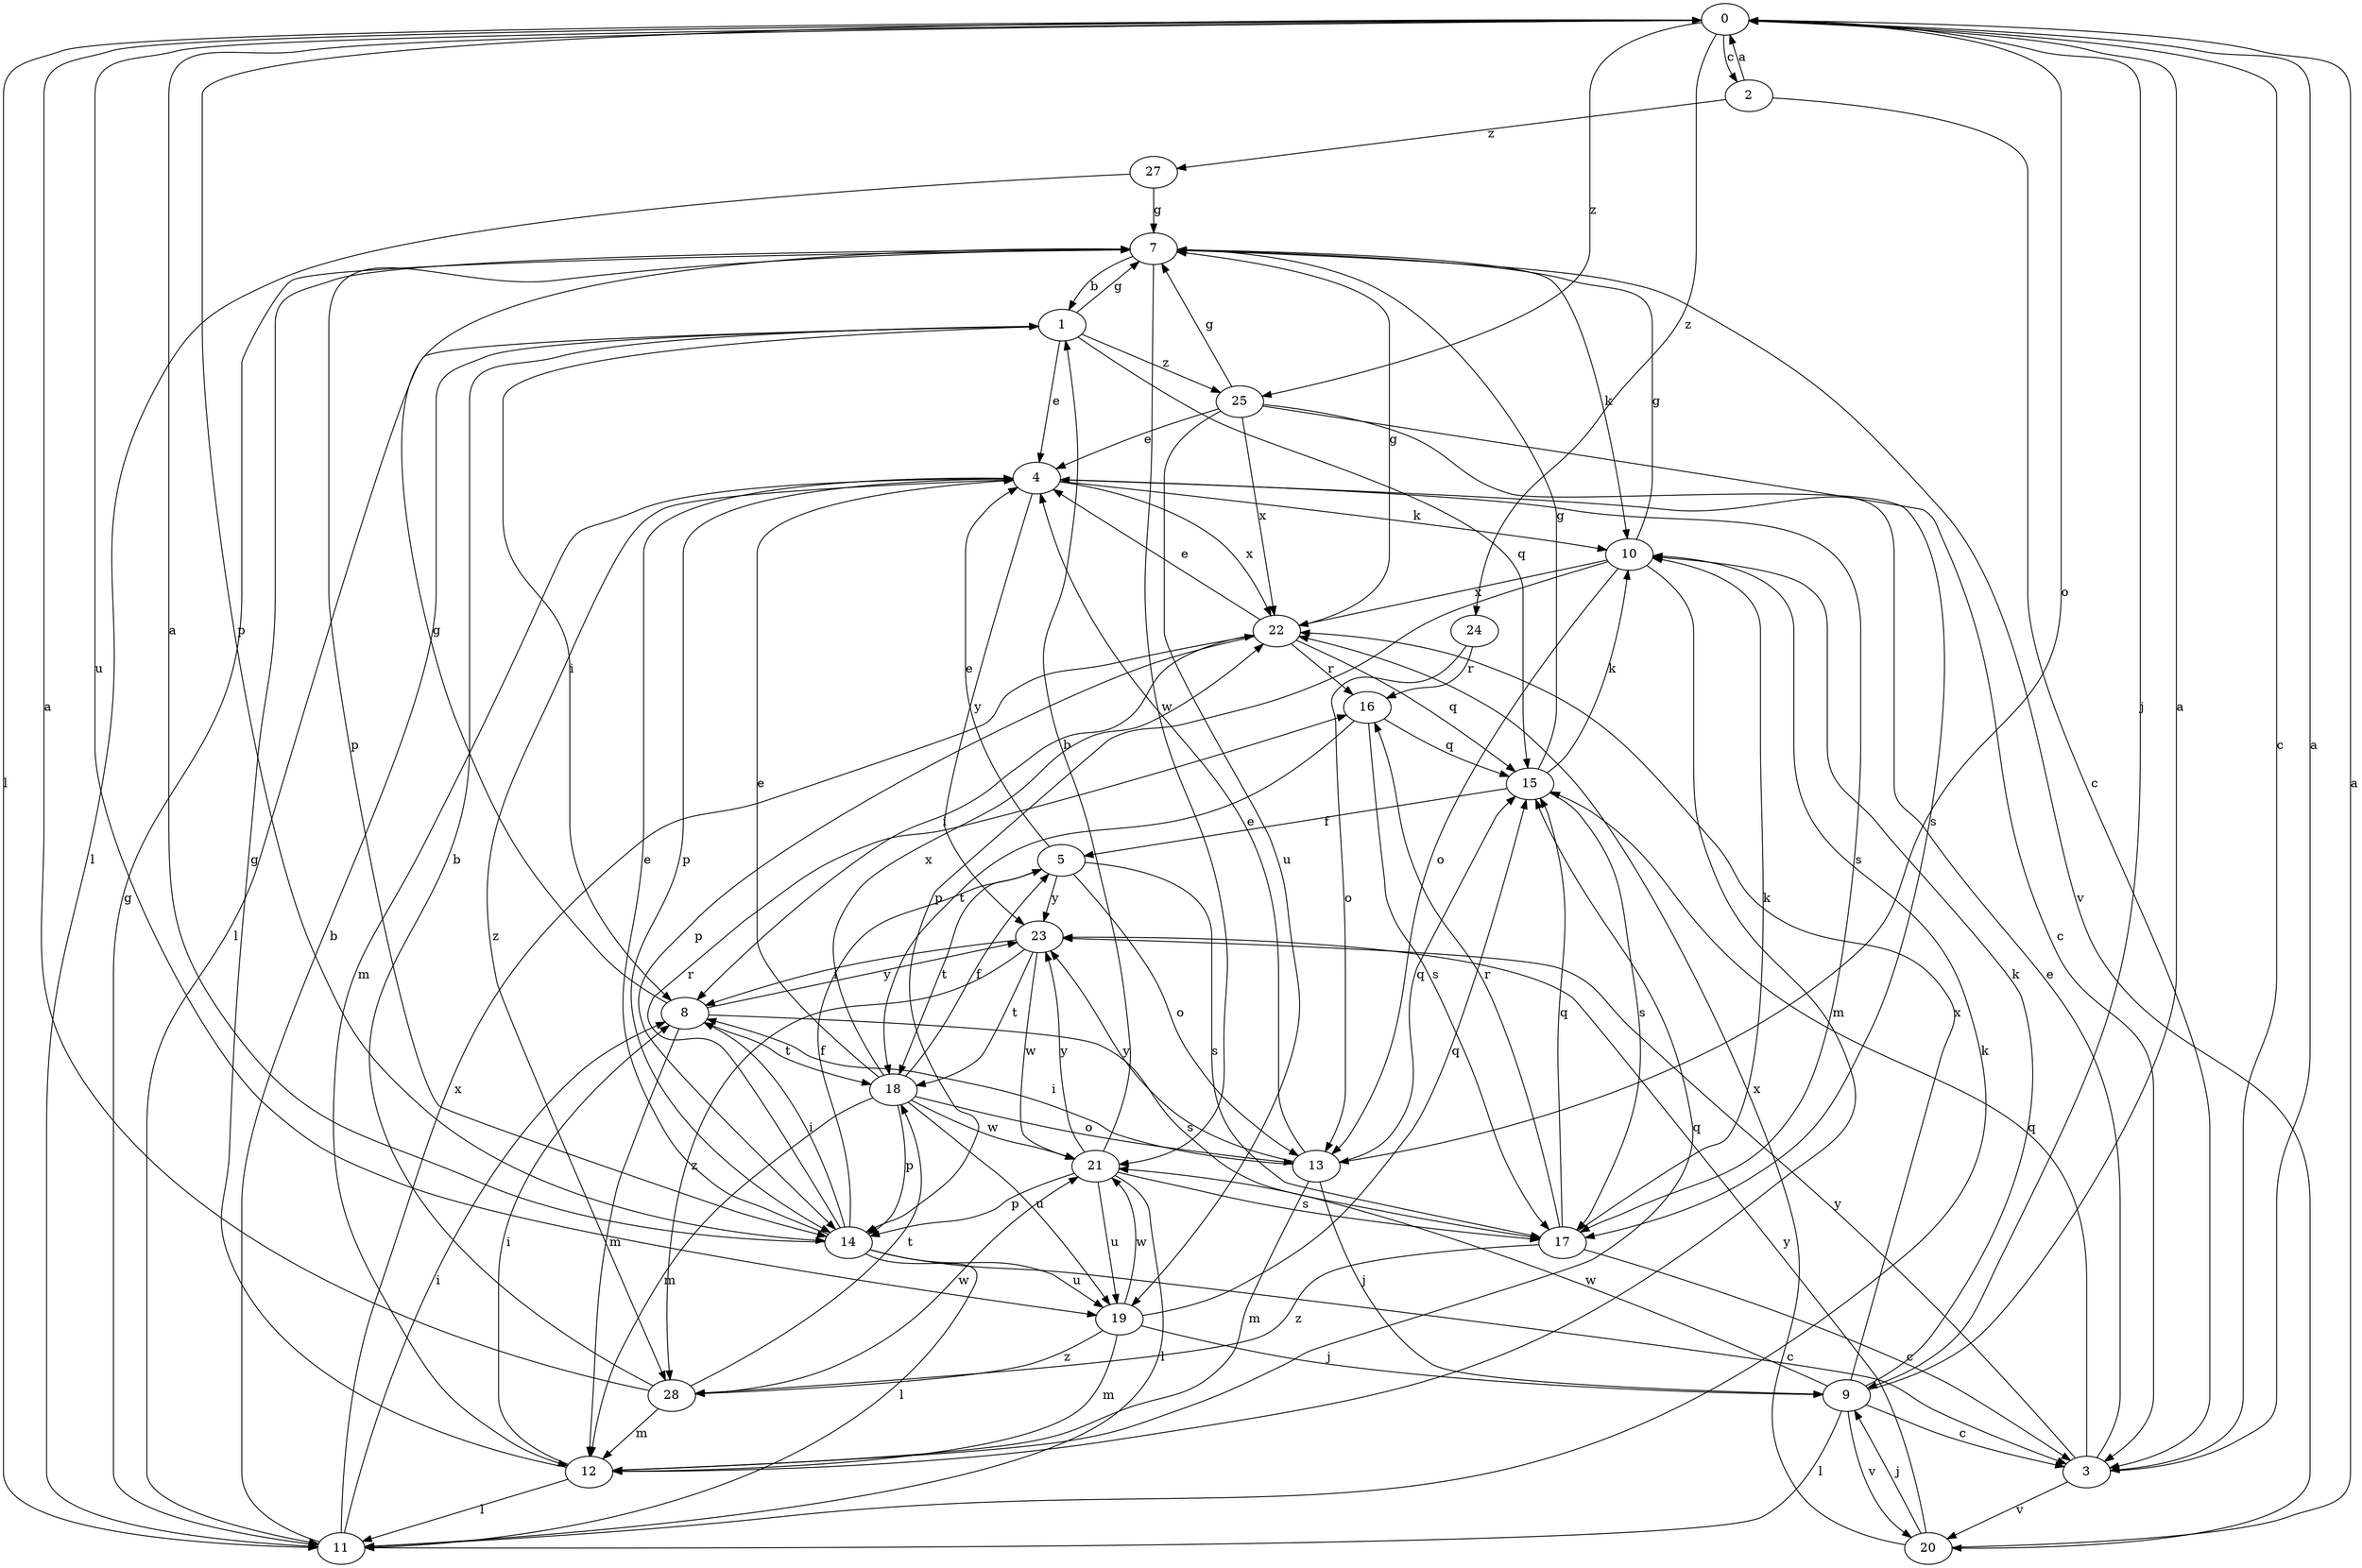 strict digraph  {
0;
1;
2;
3;
4;
5;
7;
8;
9;
10;
11;
12;
13;
14;
15;
16;
17;
18;
19;
20;
21;
22;
23;
24;
25;
27;
28;
0 -> 2  [label=c];
0 -> 3  [label=c];
0 -> 9  [label=j];
0 -> 11  [label=l];
0 -> 13  [label=o];
0 -> 14  [label=p];
0 -> 19  [label=u];
0 -> 24  [label=z];
0 -> 25  [label=z];
1 -> 4  [label=e];
1 -> 7  [label=g];
1 -> 8  [label=i];
1 -> 11  [label=l];
1 -> 15  [label=q];
1 -> 25  [label=z];
2 -> 0  [label=a];
2 -> 3  [label=c];
2 -> 27  [label=z];
3 -> 0  [label=a];
3 -> 4  [label=e];
3 -> 15  [label=q];
3 -> 20  [label=v];
3 -> 23  [label=y];
4 -> 10  [label=k];
4 -> 12  [label=m];
4 -> 14  [label=p];
4 -> 17  [label=s];
4 -> 22  [label=x];
4 -> 23  [label=y];
4 -> 28  [label=z];
5 -> 4  [label=e];
5 -> 13  [label=o];
5 -> 17  [label=s];
5 -> 18  [label=t];
5 -> 23  [label=y];
7 -> 1  [label=b];
7 -> 10  [label=k];
7 -> 14  [label=p];
7 -> 20  [label=v];
7 -> 21  [label=w];
8 -> 7  [label=g];
8 -> 12  [label=m];
8 -> 17  [label=s];
8 -> 18  [label=t];
8 -> 23  [label=y];
9 -> 0  [label=a];
9 -> 3  [label=c];
9 -> 10  [label=k];
9 -> 11  [label=l];
9 -> 20  [label=v];
9 -> 21  [label=w];
9 -> 22  [label=x];
10 -> 7  [label=g];
10 -> 12  [label=m];
10 -> 13  [label=o];
10 -> 14  [label=p];
10 -> 22  [label=x];
11 -> 1  [label=b];
11 -> 7  [label=g];
11 -> 8  [label=i];
11 -> 10  [label=k];
11 -> 22  [label=x];
12 -> 7  [label=g];
12 -> 8  [label=i];
12 -> 11  [label=l];
12 -> 15  [label=q];
13 -> 4  [label=e];
13 -> 8  [label=i];
13 -> 9  [label=j];
13 -> 12  [label=m];
13 -> 15  [label=q];
13 -> 23  [label=y];
14 -> 0  [label=a];
14 -> 3  [label=c];
14 -> 4  [label=e];
14 -> 5  [label=f];
14 -> 8  [label=i];
14 -> 11  [label=l];
14 -> 16  [label=r];
14 -> 19  [label=u];
15 -> 5  [label=f];
15 -> 7  [label=g];
15 -> 10  [label=k];
15 -> 17  [label=s];
16 -> 15  [label=q];
16 -> 17  [label=s];
16 -> 18  [label=t];
17 -> 3  [label=c];
17 -> 10  [label=k];
17 -> 15  [label=q];
17 -> 16  [label=r];
17 -> 28  [label=z];
18 -> 4  [label=e];
18 -> 5  [label=f];
18 -> 12  [label=m];
18 -> 13  [label=o];
18 -> 14  [label=p];
18 -> 19  [label=u];
18 -> 21  [label=w];
18 -> 22  [label=x];
19 -> 9  [label=j];
19 -> 12  [label=m];
19 -> 15  [label=q];
19 -> 21  [label=w];
19 -> 28  [label=z];
20 -> 0  [label=a];
20 -> 9  [label=j];
20 -> 22  [label=x];
20 -> 23  [label=y];
21 -> 1  [label=b];
21 -> 11  [label=l];
21 -> 14  [label=p];
21 -> 17  [label=s];
21 -> 19  [label=u];
21 -> 23  [label=y];
22 -> 4  [label=e];
22 -> 7  [label=g];
22 -> 8  [label=i];
22 -> 14  [label=p];
22 -> 15  [label=q];
22 -> 16  [label=r];
23 -> 8  [label=i];
23 -> 18  [label=t];
23 -> 21  [label=w];
23 -> 28  [label=z];
24 -> 13  [label=o];
24 -> 16  [label=r];
25 -> 3  [label=c];
25 -> 4  [label=e];
25 -> 7  [label=g];
25 -> 17  [label=s];
25 -> 19  [label=u];
25 -> 22  [label=x];
27 -> 7  [label=g];
27 -> 11  [label=l];
28 -> 0  [label=a];
28 -> 1  [label=b];
28 -> 12  [label=m];
28 -> 18  [label=t];
28 -> 21  [label=w];
}
